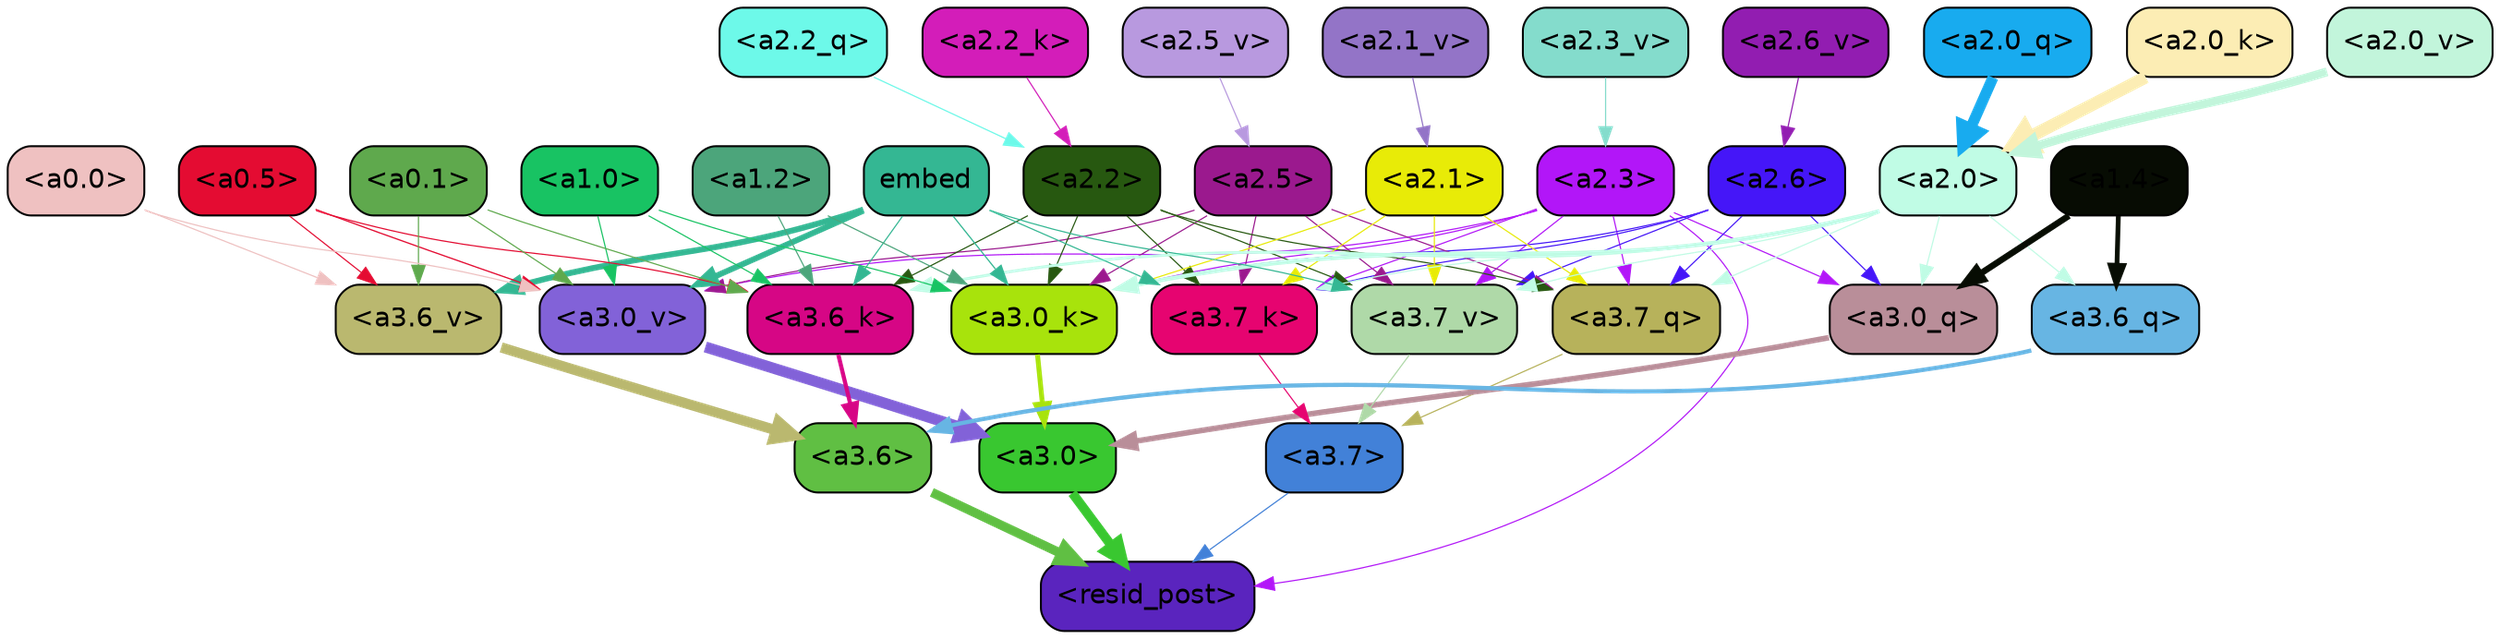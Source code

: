 strict digraph "" {
	graph [bgcolor=transparent,
		layout=dot,
		overlap=false,
		splines=true
	];
	"<a3.7>"	[color=black,
		fillcolor="#4281d8",
		fontname=Helvetica,
		shape=box,
		style="filled, rounded"];
	"<resid_post>"	[color=black,
		fillcolor="#5a24be",
		fontname=Helvetica,
		shape=box,
		style="filled, rounded"];
	"<a3.7>" -> "<resid_post>"	[color="#4281d8",
		penwidth=0.6];
	"<a3.6>"	[color=black,
		fillcolor="#60bf43",
		fontname=Helvetica,
		shape=box,
		style="filled, rounded"];
	"<a3.6>" -> "<resid_post>"	[color="#60bf43",
		penwidth=4.7534414529800415];
	"<a3.0>"	[color=black,
		fillcolor="#39c730",
		fontname=Helvetica,
		shape=box,
		style="filled, rounded"];
	"<a3.0>" -> "<resid_post>"	[color="#39c730",
		penwidth=4.898576855659485];
	"<a2.3>"	[color=black,
		fillcolor="#b216f8",
		fontname=Helvetica,
		shape=box,
		style="filled, rounded"];
	"<a2.3>" -> "<resid_post>"	[color="#b216f8",
		penwidth=0.6];
	"<a3.7_q>"	[color=black,
		fillcolor="#b7b25b",
		fontname=Helvetica,
		shape=box,
		style="filled, rounded"];
	"<a2.3>" -> "<a3.7_q>"	[color="#b216f8",
		penwidth=0.6];
	"<a3.0_q>"	[color=black,
		fillcolor="#b98e99",
		fontname=Helvetica,
		shape=box,
		style="filled, rounded"];
	"<a2.3>" -> "<a3.0_q>"	[color="#b216f8",
		penwidth=0.6];
	"<a3.7_k>"	[color=black,
		fillcolor="#e60470",
		fontname=Helvetica,
		shape=box,
		style="filled, rounded"];
	"<a2.3>" -> "<a3.7_k>"	[color="#b216f8",
		penwidth=0.6];
	"<a3.0_k>"	[color=black,
		fillcolor="#a8e30c",
		fontname=Helvetica,
		shape=box,
		style="filled, rounded"];
	"<a2.3>" -> "<a3.0_k>"	[color="#b216f8",
		penwidth=0.6];
	"<a3.7_v>"	[color=black,
		fillcolor="#afd9a8",
		fontname=Helvetica,
		shape=box,
		style="filled, rounded"];
	"<a2.3>" -> "<a3.7_v>"	[color="#b216f8",
		penwidth=0.6];
	"<a3.0_v>"	[color=black,
		fillcolor="#8262d8",
		fontname=Helvetica,
		shape=box,
		style="filled, rounded"];
	"<a2.3>" -> "<a3.0_v>"	[color="#b216f8",
		penwidth=0.6];
	"<a3.7_q>" -> "<a3.7>"	[color="#b7b25b",
		penwidth=0.6];
	"<a3.6_q>"	[color=black,
		fillcolor="#67b5e3",
		fontname=Helvetica,
		shape=box,
		style="filled, rounded"];
	"<a3.6_q>" -> "<a3.6>"	[color="#67b5e3",
		penwidth=2.160832464694977];
	"<a3.0_q>" -> "<a3.0>"	[color="#b98e99",
		penwidth=2.870753765106201];
	"<a3.7_k>" -> "<a3.7>"	[color="#e60470",
		penwidth=0.6];
	"<a3.6_k>"	[color=black,
		fillcolor="#d60685",
		fontname=Helvetica,
		shape=box,
		style="filled, rounded"];
	"<a3.6_k>" -> "<a3.6>"	[color="#d60685",
		penwidth=2.13908451795578];
	"<a3.0_k>" -> "<a3.0>"	[color="#a8e30c",
		penwidth=2.520303964614868];
	"<a3.7_v>" -> "<a3.7>"	[color="#afd9a8",
		penwidth=0.6];
	"<a3.6_v>"	[color=black,
		fillcolor="#bab86f",
		fontname=Helvetica,
		shape=box,
		style="filled, rounded"];
	"<a3.6_v>" -> "<a3.6>"	[color="#bab86f",
		penwidth=5.297133803367615];
	"<a3.0_v>" -> "<a3.0>"	[color="#8262d8",
		penwidth=5.680712580680847];
	"<a2.6>"	[color=black,
		fillcolor="#4516f8",
		fontname=Helvetica,
		shape=box,
		style="filled, rounded"];
	"<a2.6>" -> "<a3.7_q>"	[color="#4516f8",
		penwidth=0.6];
	"<a2.6>" -> "<a3.0_q>"	[color="#4516f8",
		penwidth=0.6];
	"<a2.6>" -> "<a3.7_k>"	[color="#4516f8",
		penwidth=0.6];
	"<a2.6>" -> "<a3.0_k>"	[color="#4516f8",
		penwidth=0.6];
	"<a2.6>" -> "<a3.7_v>"	[color="#4516f8",
		penwidth=0.6];
	"<a2.5>"	[color=black,
		fillcolor="#9b198e",
		fontname=Helvetica,
		shape=box,
		style="filled, rounded"];
	"<a2.5>" -> "<a3.7_q>"	[color="#9b198e",
		penwidth=0.6];
	"<a2.5>" -> "<a3.7_k>"	[color="#9b198e",
		penwidth=0.6];
	"<a2.5>" -> "<a3.0_k>"	[color="#9b198e",
		penwidth=0.6];
	"<a2.5>" -> "<a3.7_v>"	[color="#9b198e",
		penwidth=0.6];
	"<a2.5>" -> "<a3.0_v>"	[color="#9b198e",
		penwidth=0.6];
	"<a2.2>"	[color=black,
		fillcolor="#275810",
		fontname=Helvetica,
		shape=box,
		style="filled, rounded"];
	"<a2.2>" -> "<a3.7_q>"	[color="#275810",
		penwidth=0.6];
	"<a2.2>" -> "<a3.7_k>"	[color="#275810",
		penwidth=0.6];
	"<a2.2>" -> "<a3.6_k>"	[color="#275810",
		penwidth=0.6];
	"<a2.2>" -> "<a3.0_k>"	[color="#275810",
		penwidth=0.6];
	"<a2.2>" -> "<a3.7_v>"	[color="#275810",
		penwidth=0.6];
	"<a2.1>"	[color=black,
		fillcolor="#e8eb07",
		fontname=Helvetica,
		shape=box,
		style="filled, rounded"];
	"<a2.1>" -> "<a3.7_q>"	[color="#e8eb07",
		penwidth=0.6];
	"<a2.1>" -> "<a3.7_k>"	[color="#e8eb07",
		penwidth=0.6];
	"<a2.1>" -> "<a3.0_k>"	[color="#e8eb07",
		penwidth=0.6];
	"<a2.1>" -> "<a3.7_v>"	[color="#e8eb07",
		penwidth=0.6];
	"<a2.0>"	[color=black,
		fillcolor="#c0fce5",
		fontname=Helvetica,
		shape=box,
		style="filled, rounded"];
	"<a2.0>" -> "<a3.7_q>"	[color="#c0fce5",
		penwidth=0.6];
	"<a2.0>" -> "<a3.6_q>"	[color="#c0fce5",
		penwidth=0.6];
	"<a2.0>" -> "<a3.0_q>"	[color="#c0fce5",
		penwidth=0.6];
	"<a2.0>" -> "<a3.7_k>"	[color="#c0fce5",
		penwidth=0.6];
	"<a2.0>" -> "<a3.6_k>"	[color="#c0fce5",
		penwidth=1.4957321882247925];
	"<a2.0>" -> "<a3.0_k>"	[color="#c0fce5",
		penwidth=2.18752121925354];
	"<a2.0>" -> "<a3.7_v>"	[color="#c0fce5",
		penwidth=0.6];
	"<a1.4>"	[color=black,
		fillcolor="#070c03",
		fontname=Helvetica,
		shape=box,
		style="filled, rounded"];
	"<a1.4>" -> "<a3.6_q>"	[color="#070c03",
		penwidth=2.4829938411712646];
	"<a1.4>" -> "<a3.0_q>"	[color="#070c03",
		penwidth=3.299744725227356];
	embed	[color=black,
		fillcolor="#34b793",
		fontname=Helvetica,
		shape=box,
		style="filled, rounded"];
	embed -> "<a3.7_k>"	[color="#34b793",
		penwidth=0.6];
	embed -> "<a3.6_k>"	[color="#34b793",
		penwidth=0.6];
	embed -> "<a3.0_k>"	[color="#34b793",
		penwidth=0.6394047290086746];
	embed -> "<a3.7_v>"	[color="#34b793",
		penwidth=0.6];
	embed -> "<a3.6_v>"	[color="#34b793",
		penwidth=3.067279100418091];
	embed -> "<a3.0_v>"	[color="#34b793",
		penwidth=3.0212591886520386];
	"<a1.2>"	[color=black,
		fillcolor="#4ca57b",
		fontname=Helvetica,
		shape=box,
		style="filled, rounded"];
	"<a1.2>" -> "<a3.6_k>"	[color="#4ca57b",
		penwidth=0.6];
	"<a1.2>" -> "<a3.0_k>"	[color="#4ca57b",
		penwidth=0.6];
	"<a1.0>"	[color=black,
		fillcolor="#18c363",
		fontname=Helvetica,
		shape=box,
		style="filled, rounded"];
	"<a1.0>" -> "<a3.6_k>"	[color="#18c363",
		penwidth=0.6];
	"<a1.0>" -> "<a3.0_k>"	[color="#18c363",
		penwidth=0.6];
	"<a1.0>" -> "<a3.0_v>"	[color="#18c363",
		penwidth=0.6];
	"<a0.5>"	[color=black,
		fillcolor="#e40c32",
		fontname=Helvetica,
		shape=box,
		style="filled, rounded"];
	"<a0.5>" -> "<a3.6_k>"	[color="#e40c32",
		penwidth=0.6];
	"<a0.5>" -> "<a3.6_v>"	[color="#e40c32",
		penwidth=0.6];
	"<a0.5>" -> "<a3.0_v>"	[color="#e40c32",
		penwidth=0.648682102560997];
	"<a0.1>"	[color=black,
		fillcolor="#5fa94d",
		fontname=Helvetica,
		shape=box,
		style="filled, rounded"];
	"<a0.1>" -> "<a3.6_k>"	[color="#5fa94d",
		penwidth=0.6];
	"<a0.1>" -> "<a3.6_v>"	[color="#5fa94d",
		penwidth=0.6];
	"<a0.1>" -> "<a3.0_v>"	[color="#5fa94d",
		penwidth=0.6];
	"<a0.0>"	[color=black,
		fillcolor="#efc1c1",
		fontname=Helvetica,
		shape=box,
		style="filled, rounded"];
	"<a0.0>" -> "<a3.6_v>"	[color="#efc1c1",
		penwidth=0.6];
	"<a0.0>" -> "<a3.0_v>"	[color="#efc1c1",
		penwidth=0.6];
	"<a2.2_q>"	[color=black,
		fillcolor="#6df9e9",
		fontname=Helvetica,
		shape=box,
		style="filled, rounded"];
	"<a2.2_q>" -> "<a2.2>"	[color="#6df9e9",
		penwidth=0.6];
	"<a2.0_q>"	[color=black,
		fillcolor="#18abef",
		fontname=Helvetica,
		shape=box,
		style="filled, rounded"];
	"<a2.0_q>" -> "<a2.0>"	[color="#18abef",
		penwidth=5.681910276412964];
	"<a2.2_k>"	[color=black,
		fillcolor="#d31db9",
		fontname=Helvetica,
		shape=box,
		style="filled, rounded"];
	"<a2.2_k>" -> "<a2.2>"	[color="#d31db9",
		penwidth=0.6];
	"<a2.0_k>"	[color=black,
		fillcolor="#fcedb4",
		fontname=Helvetica,
		shape=box,
		style="filled, rounded"];
	"<a2.0_k>" -> "<a2.0>"	[color="#fcedb4",
		penwidth=6.447777509689331];
	"<a2.6_v>"	[color=black,
		fillcolor="#921db1",
		fontname=Helvetica,
		shape=box,
		style="filled, rounded"];
	"<a2.6_v>" -> "<a2.6>"	[color="#921db1",
		penwidth=0.6];
	"<a2.5_v>"	[color=black,
		fillcolor="#b899df",
		fontname=Helvetica,
		shape=box,
		style="filled, rounded"];
	"<a2.5_v>" -> "<a2.5>"	[color="#b899df",
		penwidth=0.6];
	"<a2.3_v>"	[color=black,
		fillcolor="#84dccc",
		fontname=Helvetica,
		shape=box,
		style="filled, rounded"];
	"<a2.3_v>" -> "<a2.3>"	[color="#84dccc",
		penwidth=0.6];
	"<a2.1_v>"	[color=black,
		fillcolor="#9374c7",
		fontname=Helvetica,
		shape=box,
		style="filled, rounded"];
	"<a2.1_v>" -> "<a2.1>"	[color="#9374c7",
		penwidth=0.6];
	"<a2.0_v>"	[color=black,
		fillcolor="#c2f5db",
		fontname=Helvetica,
		shape=box,
		style="filled, rounded"];
	"<a2.0_v>" -> "<a2.0>"	[color="#c2f5db",
		penwidth=4.5695202350616455];
}
